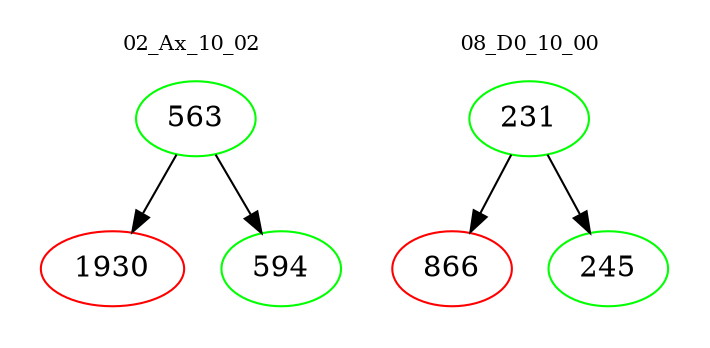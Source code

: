 digraph{
subgraph cluster_0 {
color = white
label = "02_Ax_10_02";
fontsize=10;
T0_563 [label="563", color="green"]
T0_563 -> T0_1930 [color="black"]
T0_1930 [label="1930", color="red"]
T0_563 -> T0_594 [color="black"]
T0_594 [label="594", color="green"]
}
subgraph cluster_1 {
color = white
label = "08_D0_10_00";
fontsize=10;
T1_231 [label="231", color="green"]
T1_231 -> T1_866 [color="black"]
T1_866 [label="866", color="red"]
T1_231 -> T1_245 [color="black"]
T1_245 [label="245", color="green"]
}
}
